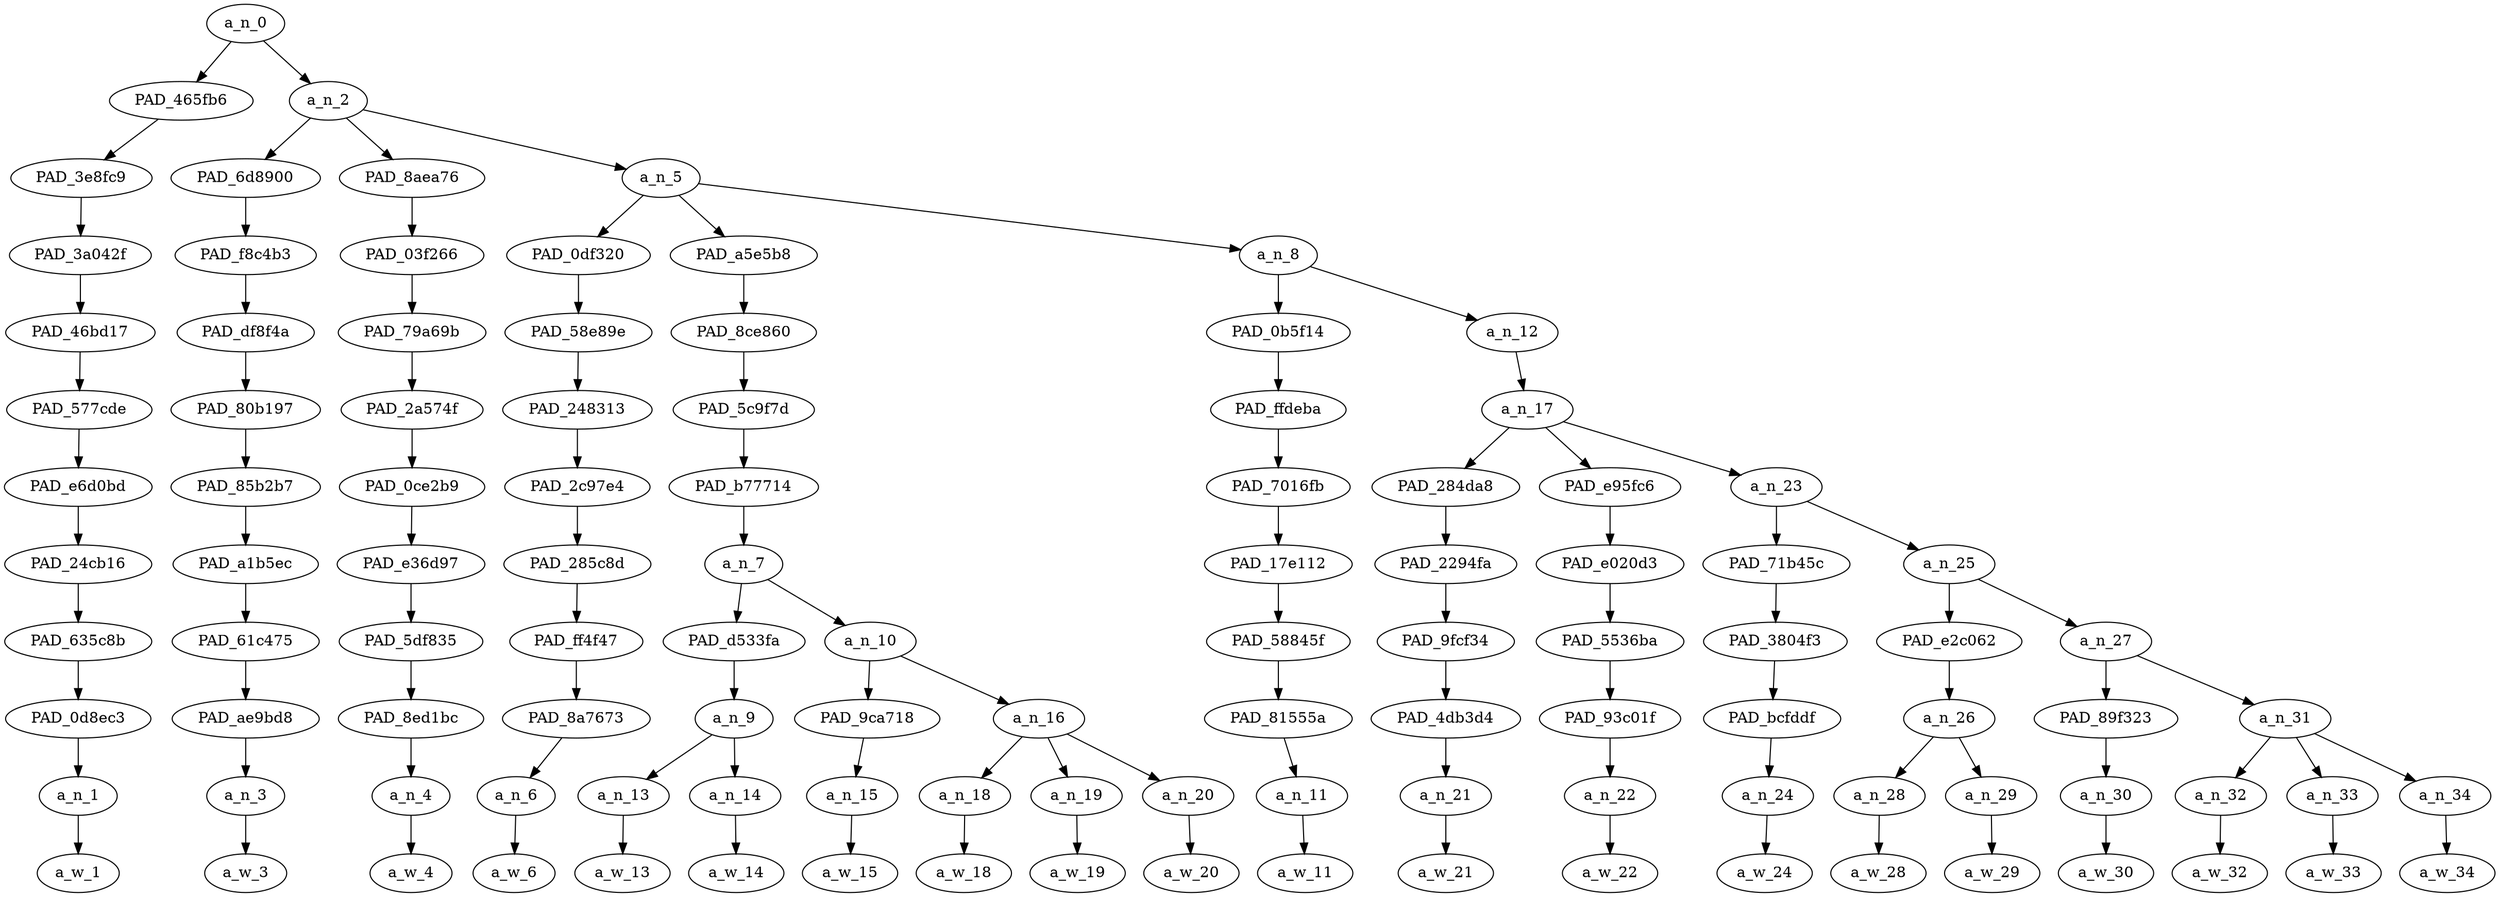 strict digraph "" {
	a_n_0	[div_dir=1,
		index=0,
		level=11,
		pos="1.6099537037037035,11!",
		text_span="[0, 1, 2, 3, 4, 5, 6, 7, 8, 9, 10, 11, 12, 13, 14, 15, 16, 17, 18, 19]",
		value=1.00000003];
	PAD_465fb6	[div_dir=1,
		index=0,
		level=10,
		pos="0.0,10!",
		text_span="[0]",
		value=0.04920690];
	a_n_0 -> PAD_465fb6;
	a_n_2	[div_dir=1,
		index=1,
		level=10,
		pos="3.219907407407407,10!",
		text_span="[1, 2, 3, 4, 5, 6, 7, 8, 9, 10, 11, 12, 13, 14, 15, 16, 17, 18, 19]",
		value=0.94966302];
	a_n_0 -> a_n_2;
	PAD_3e8fc9	[div_dir=1,
		index=0,
		level=9,
		pos="0.0,9!",
		text_span="[0]",
		value=0.04920690];
	PAD_465fb6 -> PAD_3e8fc9;
	PAD_3a042f	[div_dir=1,
		index=0,
		level=8,
		pos="0.0,8!",
		text_span="[0]",
		value=0.04920690];
	PAD_3e8fc9 -> PAD_3a042f;
	PAD_46bd17	[div_dir=1,
		index=0,
		level=7,
		pos="0.0,7!",
		text_span="[0]",
		value=0.04920690];
	PAD_3a042f -> PAD_46bd17;
	PAD_577cde	[div_dir=1,
		index=0,
		level=6,
		pos="0.0,6!",
		text_span="[0]",
		value=0.04920690];
	PAD_46bd17 -> PAD_577cde;
	PAD_e6d0bd	[div_dir=1,
		index=0,
		level=5,
		pos="0.0,5!",
		text_span="[0]",
		value=0.04920690];
	PAD_577cde -> PAD_e6d0bd;
	PAD_24cb16	[div_dir=1,
		index=0,
		level=4,
		pos="0.0,4!",
		text_span="[0]",
		value=0.04920690];
	PAD_e6d0bd -> PAD_24cb16;
	PAD_635c8b	[div_dir=1,
		index=0,
		level=3,
		pos="0.0,3!",
		text_span="[0]",
		value=0.04920690];
	PAD_24cb16 -> PAD_635c8b;
	PAD_0d8ec3	[div_dir=1,
		index=0,
		level=2,
		pos="0.0,2!",
		text_span="[0]",
		value=0.04920690];
	PAD_635c8b -> PAD_0d8ec3;
	a_n_1	[div_dir=1,
		index=0,
		level=1,
		pos="0.0,1!",
		text_span="[0]",
		value=0.04920690];
	PAD_0d8ec3 -> a_n_1;
	a_w_1	[div_dir=0,
		index=0,
		level=0,
		pos="0,0!",
		text_span="[0]",
		value=please];
	a_n_1 -> a_w_1;
	PAD_6d8900	[div_dir=1,
		index=1,
		level=9,
		pos="1.0,9!",
		text_span="[1]",
		value=0.03615661];
	a_n_2 -> PAD_6d8900;
	PAD_8aea76	[div_dir=1,
		index=2,
		level=9,
		pos="2.0,9!",
		text_span="[2]",
		value=0.03139422];
	a_n_2 -> PAD_8aea76;
	a_n_5	[div_dir=1,
		index=3,
		level=9,
		pos="6.659722222222222,9!",
		text_span="[3, 4, 5, 6, 7, 8, 9, 10, 11, 12, 13, 14, 15, 16, 17, 18, 19]",
		value=0.88100735];
	a_n_2 -> a_n_5;
	PAD_f8c4b3	[div_dir=1,
		index=1,
		level=8,
		pos="1.0,8!",
		text_span="[1]",
		value=0.03615661];
	PAD_6d8900 -> PAD_f8c4b3;
	PAD_df8f4a	[div_dir=1,
		index=1,
		level=7,
		pos="1.0,7!",
		text_span="[1]",
		value=0.03615661];
	PAD_f8c4b3 -> PAD_df8f4a;
	PAD_80b197	[div_dir=1,
		index=1,
		level=6,
		pos="1.0,6!",
		text_span="[1]",
		value=0.03615661];
	PAD_df8f4a -> PAD_80b197;
	PAD_85b2b7	[div_dir=1,
		index=1,
		level=5,
		pos="1.0,5!",
		text_span="[1]",
		value=0.03615661];
	PAD_80b197 -> PAD_85b2b7;
	PAD_a1b5ec	[div_dir=1,
		index=1,
		level=4,
		pos="1.0,4!",
		text_span="[1]",
		value=0.03615661];
	PAD_85b2b7 -> PAD_a1b5ec;
	PAD_61c475	[div_dir=1,
		index=1,
		level=3,
		pos="1.0,3!",
		text_span="[1]",
		value=0.03615661];
	PAD_a1b5ec -> PAD_61c475;
	PAD_ae9bd8	[div_dir=1,
		index=1,
		level=2,
		pos="1.0,2!",
		text_span="[1]",
		value=0.03615661];
	PAD_61c475 -> PAD_ae9bd8;
	a_n_3	[div_dir=1,
		index=1,
		level=1,
		pos="1.0,1!",
		text_span="[1]",
		value=0.03615661];
	PAD_ae9bd8 -> a_n_3;
	a_w_3	[div_dir=0,
		index=1,
		level=0,
		pos="1,0!",
		text_span="[1]",
		value=do];
	a_n_3 -> a_w_3;
	PAD_03f266	[div_dir=1,
		index=2,
		level=8,
		pos="2.0,8!",
		text_span="[2]",
		value=0.03139422];
	PAD_8aea76 -> PAD_03f266;
	PAD_79a69b	[div_dir=1,
		index=2,
		level=7,
		pos="2.0,7!",
		text_span="[2]",
		value=0.03139422];
	PAD_03f266 -> PAD_79a69b;
	PAD_2a574f	[div_dir=1,
		index=2,
		level=6,
		pos="2.0,6!",
		text_span="[2]",
		value=0.03139422];
	PAD_79a69b -> PAD_2a574f;
	PAD_0ce2b9	[div_dir=1,
		index=2,
		level=5,
		pos="2.0,5!",
		text_span="[2]",
		value=0.03139422];
	PAD_2a574f -> PAD_0ce2b9;
	PAD_e36d97	[div_dir=1,
		index=2,
		level=4,
		pos="2.0,4!",
		text_span="[2]",
		value=0.03139422];
	PAD_0ce2b9 -> PAD_e36d97;
	PAD_5df835	[div_dir=1,
		index=2,
		level=3,
		pos="2.0,3!",
		text_span="[2]",
		value=0.03139422];
	PAD_e36d97 -> PAD_5df835;
	PAD_8ed1bc	[div_dir=1,
		index=2,
		level=2,
		pos="2.0,2!",
		text_span="[2]",
		value=0.03139422];
	PAD_5df835 -> PAD_8ed1bc;
	a_n_4	[div_dir=1,
		index=2,
		level=1,
		pos="2.0,1!",
		text_span="[2]",
		value=0.03139422];
	PAD_8ed1bc -> a_n_4;
	a_w_4	[div_dir=0,
		index=2,
		level=0,
		pos="2,0!",
		text_span="[2]",
		value=not];
	a_n_4 -> a_w_4;
	PAD_0df320	[div_dir=1,
		index=3,
		level=8,
		pos="3.0,8!",
		text_span="[3]",
		value=0.07476091];
	a_n_5 -> PAD_0df320;
	PAD_a5e5b8	[div_dir=1,
		index=4,
		level=8,
		pos="5.75,8!",
		text_span="[4, 5, 6, 7, 8, 9]",
		value=0.18683969];
	a_n_5 -> PAD_a5e5b8;
	a_n_8	[div_dir=1,
		index=5,
		level=8,
		pos="11.229166666666668,8!",
		text_span="[10, 11, 12, 13, 14, 15, 16, 17, 18, 19]",
		value=0.61831872];
	a_n_5 -> a_n_8;
	PAD_58e89e	[div_dir=1,
		index=3,
		level=7,
		pos="3.0,7!",
		text_span="[3]",
		value=0.07476091];
	PAD_0df320 -> PAD_58e89e;
	PAD_248313	[div_dir=1,
		index=3,
		level=6,
		pos="3.0,6!",
		text_span="[3]",
		value=0.07476091];
	PAD_58e89e -> PAD_248313;
	PAD_2c97e4	[div_dir=1,
		index=3,
		level=5,
		pos="3.0,5!",
		text_span="[3]",
		value=0.07476091];
	PAD_248313 -> PAD_2c97e4;
	PAD_285c8d	[div_dir=1,
		index=3,
		level=4,
		pos="3.0,4!",
		text_span="[3]",
		value=0.07476091];
	PAD_2c97e4 -> PAD_285c8d;
	PAD_ff4f47	[div_dir=1,
		index=3,
		level=3,
		pos="3.0,3!",
		text_span="[3]",
		value=0.07476091];
	PAD_285c8d -> PAD_ff4f47;
	PAD_8a7673	[div_dir=1,
		index=3,
		level=2,
		pos="3.0,2!",
		text_span="[3]",
		value=0.07476091];
	PAD_ff4f47 -> PAD_8a7673;
	a_n_6	[div_dir=1,
		index=3,
		level=1,
		pos="3.0,1!",
		text_span="[3]",
		value=0.07476091];
	PAD_8a7673 -> a_n_6;
	a_w_6	[div_dir=0,
		index=3,
		level=0,
		pos="3,0!",
		text_span="[3]",
		value=tarnish];
	a_n_6 -> a_w_6;
	PAD_8ce860	[div_dir=1,
		index=4,
		level=7,
		pos="5.75,7!",
		text_span="[4, 5, 6, 7, 8, 9]",
		value=0.18683969];
	PAD_a5e5b8 -> PAD_8ce860;
	PAD_5c9f7d	[div_dir=1,
		index=4,
		level=6,
		pos="5.75,6!",
		text_span="[4, 5, 6, 7, 8, 9]",
		value=0.18683969];
	PAD_8ce860 -> PAD_5c9f7d;
	PAD_b77714	[div_dir=1,
		index=4,
		level=5,
		pos="5.75,5!",
		text_span="[4, 5, 6, 7, 8, 9]",
		value=0.18683969];
	PAD_5c9f7d -> PAD_b77714;
	a_n_7	[div_dir=1,
		index=4,
		level=4,
		pos="5.75,4!",
		text_span="[4, 5, 6, 7, 8, 9]",
		value=0.18683969];
	PAD_b77714 -> a_n_7;
	PAD_d533fa	[div_dir=1,
		index=4,
		level=3,
		pos="4.5,3!",
		text_span="[4, 5]",
		value=0.06167840];
	a_n_7 -> PAD_d533fa;
	a_n_10	[div_dir=1,
		index=5,
		level=3,
		pos="7.0,3!",
		text_span="[6, 7, 8, 9]",
		value=0.12481068];
	a_n_7 -> a_n_10;
	a_n_9	[div_dir=1,
		index=4,
		level=2,
		pos="4.5,2!",
		text_span="[4, 5]",
		value=0.06167840];
	PAD_d533fa -> a_n_9;
	a_n_13	[div_dir=1,
		index=4,
		level=1,
		pos="4.0,1!",
		text_span="[4]",
		value=0.03004545];
	a_n_9 -> a_n_13;
	a_n_14	[div_dir=-1,
		index=5,
		level=1,
		pos="5.0,1!",
		text_span="[5]",
		value=0.03146745];
	a_n_9 -> a_n_14;
	a_w_13	[div_dir=0,
		index=4,
		level=0,
		pos="4,0!",
		text_span="[4]",
		value=the];
	a_n_13 -> a_w_13;
	a_w_14	[div_dir=0,
		index=5,
		level=0,
		pos="5,0!",
		text_span="[5]",
		value=name];
	a_n_14 -> a_w_14;
	PAD_9ca718	[div_dir=1,
		index=5,
		level=2,
		pos="6.0,2!",
		text_span="[6]",
		value=0.02365619];
	a_n_10 -> PAD_9ca718;
	a_n_16	[div_dir=1,
		index=6,
		level=2,
		pos="8.0,2!",
		text_span="[7, 8, 9]",
		value=0.10084213];
	a_n_10 -> a_n_16;
	a_n_15	[div_dir=1,
		index=6,
		level=1,
		pos="6.0,1!",
		text_span="[6]",
		value=0.02365619];
	PAD_9ca718 -> a_n_15;
	a_w_15	[div_dir=0,
		index=6,
		level=0,
		pos="6,0!",
		text_span="[6]",
		value=of];
	a_n_15 -> a_w_15;
	a_n_18	[div_dir=1,
		index=7,
		level=1,
		pos="7.0,1!",
		text_span="[7]",
		value=0.03175017];
	a_n_16 -> a_n_18;
	a_n_19	[div_dir=1,
		index=8,
		level=1,
		pos="8.0,1!",
		text_span="[8]",
		value=0.03587423];
	a_n_16 -> a_n_19;
	a_n_20	[div_dir=1,
		index=9,
		level=1,
		pos="9.0,1!",
		text_span="[9]",
		value=0.03292006];
	a_n_16 -> a_n_20;
	a_w_18	[div_dir=0,
		index=7,
		level=0,
		pos="7,0!",
		text_span="[7]",
		value=saint];
	a_n_18 -> a_w_18;
	a_w_19	[div_dir=0,
		index=8,
		level=0,
		pos="8,0!",
		text_span="[8]",
		value=mad];
	a_n_19 -> a_w_19;
	a_w_20	[div_dir=0,
		index=9,
		level=0,
		pos="9,0!",
		text_span="[9]",
		value=max];
	a_n_20 -> a_w_20;
	PAD_0b5f14	[div_dir=1,
		index=5,
		level=7,
		pos="10.0,7!",
		text_span="[10]",
		value=0.02363580];
	a_n_8 -> PAD_0b5f14;
	a_n_12	[div_dir=1,
		index=6,
		level=7,
		pos="12.458333333333334,7!",
		text_span="[11, 12, 13, 14, 15, 16, 17, 18, 19]",
		value=0.59361766];
	a_n_8 -> a_n_12;
	PAD_ffdeba	[div_dir=1,
		index=5,
		level=6,
		pos="10.0,6!",
		text_span="[10]",
		value=0.02363580];
	PAD_0b5f14 -> PAD_ffdeba;
	PAD_7016fb	[div_dir=1,
		index=5,
		level=5,
		pos="10.0,5!",
		text_span="[10]",
		value=0.02363580];
	PAD_ffdeba -> PAD_7016fb;
	PAD_17e112	[div_dir=1,
		index=5,
		level=4,
		pos="10.0,4!",
		text_span="[10]",
		value=0.02363580];
	PAD_7016fb -> PAD_17e112;
	PAD_58845f	[div_dir=1,
		index=6,
		level=3,
		pos="10.0,3!",
		text_span="[10]",
		value=0.02363580];
	PAD_17e112 -> PAD_58845f;
	PAD_81555a	[div_dir=1,
		index=7,
		level=2,
		pos="10.0,2!",
		text_span="[10]",
		value=0.02363580];
	PAD_58845f -> PAD_81555a;
	a_n_11	[div_dir=1,
		index=10,
		level=1,
		pos="10.0,1!",
		text_span="[10]",
		value=0.02363580];
	PAD_81555a -> a_n_11;
	a_w_11	[div_dir=0,
		index=10,
		level=0,
		pos="10,0!",
		text_span="[10]",
		value=by];
	a_n_11 -> a_w_11;
	a_n_17	[div_dir=1,
		index=6,
		level=6,
		pos="12.458333333333334,6!",
		text_span="[11, 12, 13, 14, 15, 16, 17, 18, 19]",
		value=0.59252896];
	a_n_12 -> a_n_17;
	PAD_284da8	[div_dir=1,
		index=6,
		level=5,
		pos="11.0,5!",
		text_span="[11]",
		value=0.07418928];
	a_n_17 -> PAD_284da8;
	PAD_e95fc6	[div_dir=-1,
		index=7,
		level=5,
		pos="12.0,5!",
		text_span="[12]",
		value=0.02790706];
	a_n_17 -> PAD_e95fc6;
	a_n_23	[div_dir=1,
		index=8,
		level=5,
		pos="14.375,5!",
		text_span="[13, 14, 15, 16, 17, 18, 19]",
		value=0.48934392];
	a_n_17 -> a_n_23;
	PAD_2294fa	[div_dir=1,
		index=6,
		level=4,
		pos="11.0,4!",
		text_span="[11]",
		value=0.07418928];
	PAD_284da8 -> PAD_2294fa;
	PAD_9fcf34	[div_dir=1,
		index=7,
		level=3,
		pos="11.0,3!",
		text_span="[11]",
		value=0.07418928];
	PAD_2294fa -> PAD_9fcf34;
	PAD_4db3d4	[div_dir=1,
		index=8,
		level=2,
		pos="11.0,2!",
		text_span="[11]",
		value=0.07418928];
	PAD_9fcf34 -> PAD_4db3d4;
	a_n_21	[div_dir=1,
		index=11,
		level=1,
		pos="11.0,1!",
		text_span="[11]",
		value=0.07418928];
	PAD_4db3d4 -> a_n_21;
	a_w_21	[div_dir=0,
		index=11,
		level=0,
		pos="11,0!",
		text_span="[11]",
		value=associating];
	a_n_21 -> a_w_21;
	PAD_e020d3	[div_dir=-1,
		index=7,
		level=4,
		pos="12.0,4!",
		text_span="[12]",
		value=0.02790706];
	PAD_e95fc6 -> PAD_e020d3;
	PAD_5536ba	[div_dir=-1,
		index=8,
		level=3,
		pos="12.0,3!",
		text_span="[12]",
		value=0.02790706];
	PAD_e020d3 -> PAD_5536ba;
	PAD_93c01f	[div_dir=-1,
		index=9,
		level=2,
		pos="12.0,2!",
		text_span="[12]",
		value=0.02790706];
	PAD_5536ba -> PAD_93c01f;
	a_n_22	[div_dir=-1,
		index=12,
		level=1,
		pos="12.0,1!",
		text_span="[12]",
		value=0.02790706];
	PAD_93c01f -> a_n_22;
	a_w_22	[div_dir=0,
		index=12,
		level=0,
		pos="12,0!",
		text_span="[12]",
		value=him];
	a_n_22 -> a_w_22;
	PAD_71b45c	[div_dir=1,
		index=8,
		level=4,
		pos="13.0,4!",
		text_span="[13]",
		value=0.02876273];
	a_n_23 -> PAD_71b45c;
	a_n_25	[div_dir=1,
		index=9,
		level=4,
		pos="15.75,4!",
		text_span="[14, 15, 16, 17, 18, 19]",
		value=0.45928377];
	a_n_23 -> a_n_25;
	PAD_3804f3	[div_dir=1,
		index=9,
		level=3,
		pos="13.0,3!",
		text_span="[13]",
		value=0.02876273];
	PAD_71b45c -> PAD_3804f3;
	PAD_bcfddf	[div_dir=1,
		index=10,
		level=2,
		pos="13.0,2!",
		text_span="[13]",
		value=0.02876273];
	PAD_3804f3 -> PAD_bcfddf;
	a_n_24	[div_dir=1,
		index=13,
		level=1,
		pos="13.0,1!",
		text_span="[13]",
		value=0.02876273];
	PAD_bcfddf -> a_n_24;
	a_w_24	[div_dir=0,
		index=13,
		level=0,
		pos="13,0!",
		text_span="[13]",
		value=with];
	a_n_24 -> a_w_24;
	PAD_e2c062	[div_dir=1,
		index=10,
		level=3,
		pos="14.5,3!",
		text_span="[14, 15]",
		value=0.08900291];
	a_n_25 -> PAD_e2c062;
	a_n_27	[div_dir=1,
		index=11,
		level=3,
		pos="17.0,3!",
		text_span="[16, 17, 18, 19]",
		value=0.36899977];
	a_n_25 -> a_n_27;
	a_n_26	[div_dir=1,
		index=11,
		level=2,
		pos="14.5,2!",
		text_span="[14, 15]",
		value=0.08900291];
	PAD_e2c062 -> a_n_26;
	a_n_28	[div_dir=1,
		index=14,
		level=1,
		pos="14.0,1!",
		text_span="[14]",
		value=0.03517328];
	a_n_26 -> a_n_28;
	a_n_29	[div_dir=1,
		index=15,
		level=1,
		pos="15.0,1!",
		text_span="[15]",
		value=0.05333354];
	a_n_26 -> a_n_29;
	a_w_28	[div_dir=0,
		index=14,
		level=0,
		pos="14,0!",
		text_span="[14]",
		value=that];
	a_n_28 -> a_w_28;
	a_w_29	[div_dir=0,
		index=15,
		level=0,
		pos="15,0!",
		text_span="[15]",
		value=race];
	a_n_29 -> a_w_29;
	PAD_89f323	[div_dir=1,
		index=12,
		level=2,
		pos="16.0,2!",
		text_span="[16]",
		value=0.06846787];
	a_n_27 -> PAD_89f323;
	a_n_31	[div_dir=1,
		index=13,
		level=2,
		pos="18.0,2!",
		text_span="[17, 18, 19]",
		value=0.29934000];
	a_n_27 -> a_n_31;
	a_n_30	[div_dir=1,
		index=16,
		level=1,
		pos="16.0,1!",
		text_span="[16]",
		value=0.06846787];
	PAD_89f323 -> a_n_30;
	a_w_30	[div_dir=0,
		index=16,
		level=0,
		pos="16,0!",
		text_span="[16]",
		value=baiting];
	a_n_30 -> a_w_30;
	a_n_32	[div_dir=1,
		index=17,
		level=1,
		pos="17.0,1!",
		text_span="[17]",
		value=0.05476127];
	a_n_31 -> a_n_32;
	a_n_33	[div_dir=1,
		index=18,
		level=1,
		pos="18.0,1!",
		text_span="[18]",
		value=0.18641596];
	a_n_31 -> a_n_33;
	a_n_34	[div_dir=1,
		index=19,
		level=1,
		pos="19.0,1!",
		text_span="[19]",
		value=0.05680434];
	a_n_31 -> a_n_34;
	a_w_32	[div_dir=0,
		index=17,
		level=0,
		pos="17,0!",
		text_span="[17]",
		value=corrupt];
	a_n_32 -> a_w_32;
	a_w_33	[div_dir=0,
		index=18,
		level=0,
		pos="18,0!",
		text_span="[18]",
		value=nigger];
	a_n_33 -> a_w_33;
	a_w_34	[div_dir=0,
		index=19,
		level=0,
		pos="19,0!",
		text_span="[19]",
		value=bitch];
	a_n_34 -> a_w_34;
}
